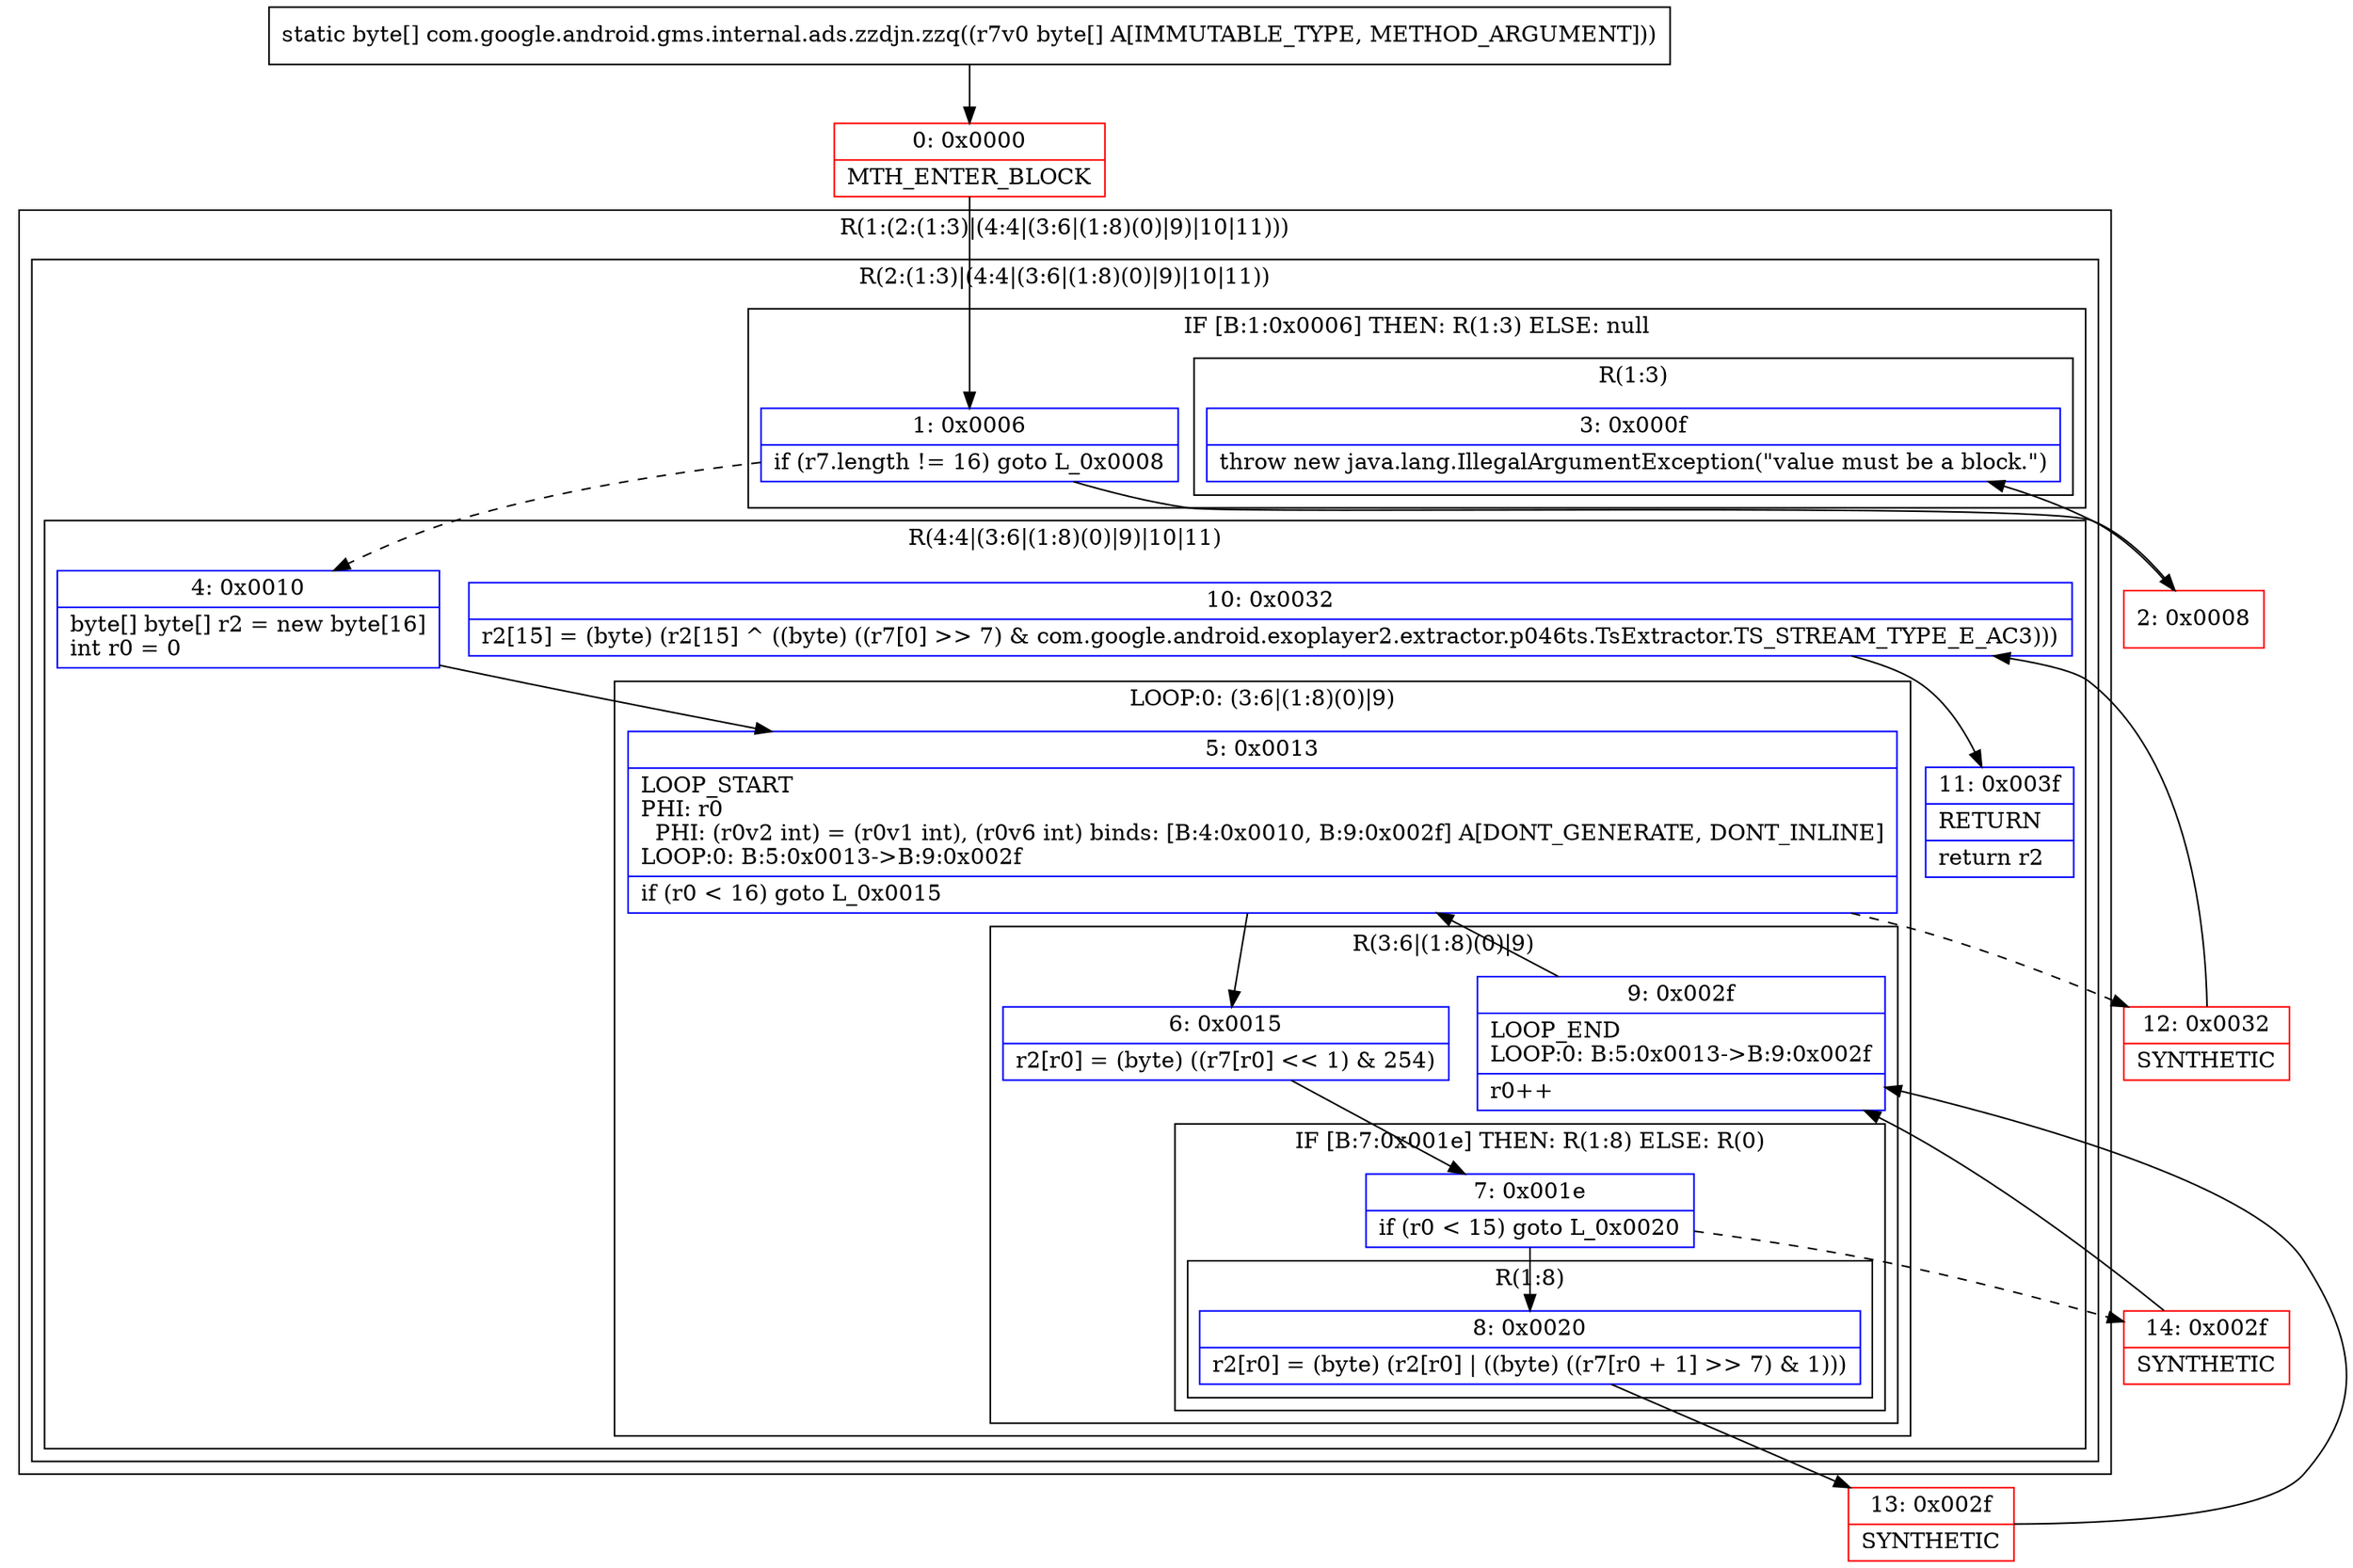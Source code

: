 digraph "CFG forcom.google.android.gms.internal.ads.zzdjn.zzq([B)[B" {
subgraph cluster_Region_1620039759 {
label = "R(1:(2:(1:3)|(4:4|(3:6|(1:8)(0)|9)|10|11)))";
node [shape=record,color=blue];
subgraph cluster_Region_963310386 {
label = "R(2:(1:3)|(4:4|(3:6|(1:8)(0)|9)|10|11))";
node [shape=record,color=blue];
subgraph cluster_IfRegion_527193213 {
label = "IF [B:1:0x0006] THEN: R(1:3) ELSE: null";
node [shape=record,color=blue];
Node_1 [shape=record,label="{1\:\ 0x0006|if (r7.length != 16) goto L_0x0008\l}"];
subgraph cluster_Region_441414237 {
label = "R(1:3)";
node [shape=record,color=blue];
Node_3 [shape=record,label="{3\:\ 0x000f|throw new java.lang.IllegalArgumentException(\"value must be a block.\")\l}"];
}
}
subgraph cluster_Region_395967451 {
label = "R(4:4|(3:6|(1:8)(0)|9)|10|11)";
node [shape=record,color=blue];
Node_4 [shape=record,label="{4\:\ 0x0010|byte[] byte[] r2 = new byte[16]\lint r0 = 0\l}"];
subgraph cluster_LoopRegion_1042485346 {
label = "LOOP:0: (3:6|(1:8)(0)|9)";
node [shape=record,color=blue];
Node_5 [shape=record,label="{5\:\ 0x0013|LOOP_START\lPHI: r0 \l  PHI: (r0v2 int) = (r0v1 int), (r0v6 int) binds: [B:4:0x0010, B:9:0x002f] A[DONT_GENERATE, DONT_INLINE]\lLOOP:0: B:5:0x0013\-\>B:9:0x002f\l|if (r0 \< 16) goto L_0x0015\l}"];
subgraph cluster_Region_530784964 {
label = "R(3:6|(1:8)(0)|9)";
node [shape=record,color=blue];
Node_6 [shape=record,label="{6\:\ 0x0015|r2[r0] = (byte) ((r7[r0] \<\< 1) & 254)\l}"];
subgraph cluster_IfRegion_1723622238 {
label = "IF [B:7:0x001e] THEN: R(1:8) ELSE: R(0)";
node [shape=record,color=blue];
Node_7 [shape=record,label="{7\:\ 0x001e|if (r0 \< 15) goto L_0x0020\l}"];
subgraph cluster_Region_1621570407 {
label = "R(1:8)";
node [shape=record,color=blue];
Node_8 [shape=record,label="{8\:\ 0x0020|r2[r0] = (byte) (r2[r0] \| ((byte) ((r7[r0 + 1] \>\> 7) & 1)))\l}"];
}
subgraph cluster_Region_77372667 {
label = "R(0)";
node [shape=record,color=blue];
}
}
Node_9 [shape=record,label="{9\:\ 0x002f|LOOP_END\lLOOP:0: B:5:0x0013\-\>B:9:0x002f\l|r0++\l}"];
}
}
Node_10 [shape=record,label="{10\:\ 0x0032|r2[15] = (byte) (r2[15] ^ ((byte) ((r7[0] \>\> 7) & com.google.android.exoplayer2.extractor.p046ts.TsExtractor.TS_STREAM_TYPE_E_AC3)))\l}"];
Node_11 [shape=record,label="{11\:\ 0x003f|RETURN\l|return r2\l}"];
}
}
}
Node_0 [shape=record,color=red,label="{0\:\ 0x0000|MTH_ENTER_BLOCK\l}"];
Node_2 [shape=record,color=red,label="{2\:\ 0x0008}"];
Node_12 [shape=record,color=red,label="{12\:\ 0x0032|SYNTHETIC\l}"];
Node_13 [shape=record,color=red,label="{13\:\ 0x002f|SYNTHETIC\l}"];
Node_14 [shape=record,color=red,label="{14\:\ 0x002f|SYNTHETIC\l}"];
MethodNode[shape=record,label="{static byte[] com.google.android.gms.internal.ads.zzdjn.zzq((r7v0 byte[] A[IMMUTABLE_TYPE, METHOD_ARGUMENT])) }"];
MethodNode -> Node_0;
Node_1 -> Node_2;
Node_1 -> Node_4[style=dashed];
Node_4 -> Node_5;
Node_5 -> Node_6;
Node_5 -> Node_12[style=dashed];
Node_6 -> Node_7;
Node_7 -> Node_8;
Node_7 -> Node_14[style=dashed];
Node_8 -> Node_13;
Node_9 -> Node_5;
Node_10 -> Node_11;
Node_0 -> Node_1;
Node_2 -> Node_3;
Node_12 -> Node_10;
Node_13 -> Node_9;
Node_14 -> Node_9;
}

